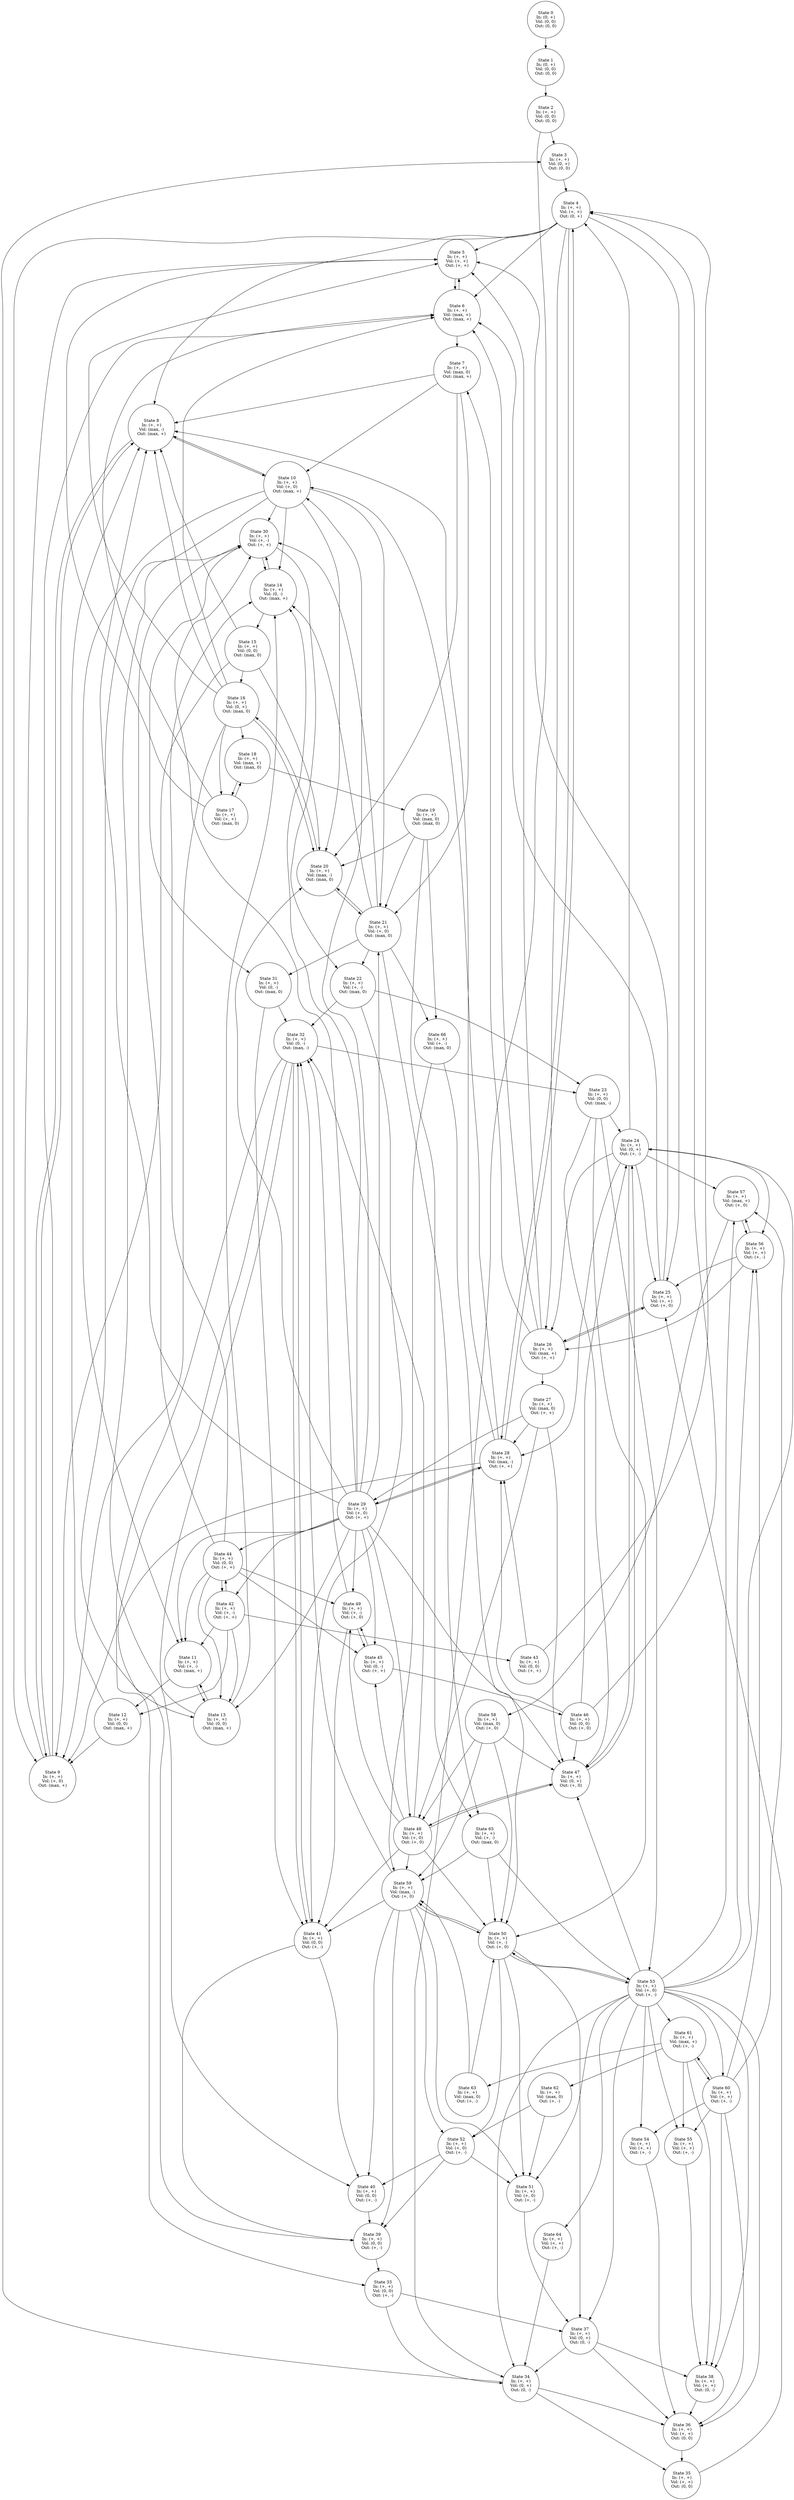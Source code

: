 strict digraph "" {
	graph [normalize=True,
		overlap=False,
		sep=1.2,
		smoothing=avg_dist,
		splines=True
	];
	node [label="\N",
		shape=circle
	];
	inflow_0_3_outflow_0_2_volume_0_2_	 [label="State 0
In: (0, +)
Vol: (0, 0)
Out: (0, 0)",
		tooltip="correspondence_valid: true
derivatives:
- In will go up from 0
- Vol will stay at 0
- Out will stay at 0
"];
	inflow_1_3_outflow_0_2_volume_0_2_	 [label="State 1
In: (0, +)
Vol: (0, 0)
Out: (0, 0)",
		tooltip="correspondence_valid: true
derivatives:
- In will go up from 0
- Vol will stay at 0
- Out will stay at 0
"];
	inflow_0_3_outflow_0_2_volume_0_2_ -> inflow_1_3_outflow_0_2_volume_0_2_	 [tooltip="continuous_valid: true
not_equal_valid: false
point_range_valid: true
"];
	inflow_1_3_outflow_0_2_volume_0_3_	 [label="State 2
In: (+, +)
Vol: (0, 0)
Out: (0, 0)",
		tooltip="correspondence_valid: true
derivatives:
- In may go up from +
- Vol will stay at 0
- Out will stay at 0
"];
	inflow_1_3_outflow_0_2_volume_0_2_ -> inflow_1_3_outflow_0_2_volume_0_3_	 [tooltip="continuous_valid: true
not_equal_valid: true
point_range_valid: true
"];
	inflow_1_3_outflow_0_3_volume_1_3_	 [label="State 3
In: (+, +)
Vol: (0, +)
Out: (0, 0)",
		tooltip="correspondence_valid: true
derivatives:
- In may go up from +
- Vol will go up from 0
- Out will stay at 0
"];
	inflow_1_3_outflow_0_2_volume_0_3_ -> inflow_1_3_outflow_0_3_volume_1_3_	 [tooltip="continuous_valid: true
not_equal_valid: true
point_range_valid: true
"];
	inflow_1_3_outflow_0_2_volume_1_3_	 [label="State 34
In: (+, +)
Vol: (0, +)
Out: (0, -)",
		tooltip="correspondence_valid: true
derivatives:
- In may go up from +
- Vol will go up from 0
- Out will go down from 0
"];
	inflow_1_3_outflow_0_2_volume_0_3_ -> inflow_1_3_outflow_0_2_volume_1_3_	 [tooltip="continuous_valid: true
not_equal_valid: true
point_range_valid: true
"];
	inflow_1_3_outflow_1_3_volume_1_3_	 [label="State 4
In: (+, +)
Vol: (+, +)
Out: (0, +)",
		tooltip="correspondence_valid: false
derivatives:
- In may go up from +
- Vol may go up from +
- Out will go up from 0
"];
	inflow_1_3_outflow_0_3_volume_1_3_ -> inflow_1_3_outflow_1_3_volume_1_3_	 [tooltip="continuous_valid: true
not_equal_valid: true
point_range_valid: true
"];
	inflow_1_3_outflow_2_3_volume_2_3_	 [label="State 5
In: (+, +)
Vol: (+, +)
Out: (+, +)",
		tooltip="correspondence_valid: true
derivatives:
- In may go up from +
- Vol may go up from +
- Out may go up from +
"];
	inflow_1_3_outflow_1_3_volume_1_3_ -> inflow_1_3_outflow_2_3_volume_2_3_	 [tooltip="continuous_valid: true
not_equal_valid: true
point_range_valid: true
"];
	inflow_1_3_outflow_2_3_volume_2_2_	 [label="State 6
In: (+, +)
Vol: (max, +)
Out: (max, +)",
		tooltip="correspondence_valid: true
derivatives:
- In may go up from +
- Vol will go up from max
- Out will go up from max
"];
	inflow_1_3_outflow_1_3_volume_1_3_ -> inflow_1_3_outflow_2_3_volume_2_2_	 [tooltip="continuous_valid: false
not_equal_valid: true
point_range_valid: false
"];
	inflow_1_3_outflow_2_3_volume_1_2_	 [label="State 8
In: (+, +)
Vol: (max, -)
Out: (max, +)",
		tooltip="correspondence_valid: true
derivatives:
- In may go up from +
- Vol will go down from max
- Out will go up from max
"];
	inflow_1_3_outflow_1_3_volume_1_3_ -> inflow_1_3_outflow_2_3_volume_1_2_	 [tooltip="continuous_valid: false
not_equal_valid: true
point_range_valid: false
"];
	inflow_1_3_outflow_2_3_volume_1_3_	 [label="State 9
In: (+, +)
Vol: (+, 0)
Out: (max, +)",
		tooltip="correspondence_valid: false
derivatives:
- In may go up from +
- Vol will stay at +
- Out will go up from max
"];
	inflow_1_3_outflow_1_3_volume_1_3_ -> inflow_1_3_outflow_2_3_volume_1_3_	 [tooltip="continuous_valid: false
not_equal_valid: true
point_range_valid: true
"];
	inflow_1_3_outflow_1_3_volume_2_3_	 [label="State 25
In: (+, +)
Vol: (+, +)
Out: (+, 0)",
		tooltip="correspondence_valid: true
derivatives:
- In may go up from +
- Vol may go up from +
- Out will stay at +
"];
	inflow_1_3_outflow_1_3_volume_1_3_ -> inflow_1_3_outflow_1_3_volume_2_3_	 [tooltip="continuous_valid: true
not_equal_valid: true
point_range_valid: true
"];
	inflow_1_3_outflow_1_3_volume_2_2_	 [label="State 26
In: (+, +)
Vol: (max, +)
Out: (+, +)",
		tooltip="correspondence_valid: false
derivatives:
- In may go up from +
- Vol will go up from max
- Out may go up from +
"];
	inflow_1_3_outflow_1_3_volume_1_3_ -> inflow_1_3_outflow_1_3_volume_2_2_	 [tooltip="continuous_valid: true
not_equal_valid: true
point_range_valid: false
"];
	inflow_1_3_outflow_1_3_volume_1_2_	 [label="State 28
In: (+, +)
Vol: (max, -)
Out: (+, +)",
		tooltip="correspondence_valid: false
derivatives:
- In may go up from +
- Vol will go down from max
- Out may go up from +
"];
	inflow_1_3_outflow_1_3_volume_1_3_ -> inflow_1_3_outflow_1_3_volume_1_2_	 [tooltip="continuous_valid: false
not_equal_valid: true
point_range_valid: false
"];
	inflow_1_3_outflow_2_3_volume_2_3_ -> inflow_1_3_outflow_2_3_volume_2_2_	 [tooltip="continuous_valid: true
not_equal_valid: true
point_range_valid: true
"];
	inflow_1_3_outflow_2_3_volume_2_2_ -> inflow_1_3_outflow_2_3_volume_2_3_	 [tooltip="continuous_valid: true
not_equal_valid: true
point_range_valid: true
"];
	inflow_1_3_outflow_2_3_volume_2_1_	 [label="State 7
In: (+, +)
Vol: (max, 0)
Out: (max, +)",
		tooltip="correspondence_valid: true
derivatives:
- In may go up from +
- Vol will stay at max
- Out will go up from max
"];
	inflow_1_3_outflow_2_3_volume_2_2_ -> inflow_1_3_outflow_2_3_volume_2_1_	 [tooltip="continuous_valid: true
not_equal_valid: true
point_range_valid: true
"];
	inflow_1_3_outflow_2_3_volume_2_1_ -> inflow_1_3_outflow_2_3_volume_1_2_	 [tooltip="continuous_valid: true
not_equal_valid: true
point_range_valid: true
"];
	inflow_1_3_outflow_2_3_volume_1_1_	 [label="State 10
In: (+, +)
Vol: (+, 0)
Out: (max, +)",
		tooltip="correspondence_valid: false
derivatives:
- In may go up from +
- Vol will stay at +
- Out will go up from max
"];
	inflow_1_3_outflow_2_3_volume_2_1_ -> inflow_1_3_outflow_2_3_volume_1_1_	 [tooltip="continuous_valid: true
not_equal_valid: true
point_range_valid: true
"];
	inflow_1_3_outflow_2_2_volume_1_2_	 [label="State 20
In: (+, +)
Vol: (max, -)
Out: (max, 0)",
		tooltip="correspondence_valid: true
derivatives:
- In may go up from +
- Vol will go down from max
- Out will stay at max
"];
	inflow_1_3_outflow_2_3_volume_2_1_ -> inflow_1_3_outflow_2_2_volume_1_2_	 [tooltip="continuous_valid: true
not_equal_valid: true
point_range_valid: true
"];
	inflow_1_3_outflow_2_2_volume_1_1_	 [label="State 21
In: (+, +)
Vol: (+, 0)
Out: (max, 0)",
		tooltip="correspondence_valid: false
derivatives:
- In may go up from +
- Vol will stay at +
- Out will stay at max
"];
	inflow_1_3_outflow_2_3_volume_2_1_ -> inflow_1_3_outflow_2_2_volume_1_1_	 [tooltip="continuous_valid: true
not_equal_valid: true
point_range_valid: true
"];
	inflow_1_3_outflow_2_3_volume_1_2_ -> inflow_1_3_outflow_2_3_volume_1_3_	 [tooltip="continuous_valid: true
not_equal_valid: true
point_range_valid: true
"];
	inflow_1_3_outflow_2_3_volume_1_2_ -> inflow_1_3_outflow_2_3_volume_1_1_	 [tooltip="continuous_valid: true
not_equal_valid: true
point_range_valid: true
"];
	inflow_1_3_outflow_2_3_volume_1_3_ -> inflow_1_3_outflow_2_3_volume_2_3_	 [tooltip="continuous_valid: true
not_equal_valid: true
point_range_valid: true
"];
	inflow_1_3_outflow_2_3_volume_1_3_ -> inflow_1_3_outflow_2_3_volume_2_2_	 [tooltip="continuous_valid: true
not_equal_valid: true
point_range_valid: true
"];
	inflow_1_3_outflow_2_3_volume_1_3_ -> inflow_1_3_outflow_2_3_volume_1_2_	 [tooltip="continuous_valid: true
not_equal_valid: true
point_range_valid: true
"];
	inflow_1_3_outflow_2_3_volume_1_1_ -> inflow_1_3_outflow_2_3_volume_1_2_	 [tooltip="continuous_valid: true
not_equal_valid: true
point_range_valid: true
"];
	inflow_1_3_outflow_2_3_volume_0_2_	 [label="State 11
In: (+, +)
Vol: (+, -)
Out: (max, +)",
		tooltip="correspondence_valid: false
derivatives:
- In may go up from +
- Vol may go down from +
- Out will go up from max
"];
	inflow_1_3_outflow_2_3_volume_1_1_ -> inflow_1_3_outflow_2_3_volume_0_2_	 [tooltip="continuous_valid: true
not_equal_valid: true
point_range_valid: true
"];
	inflow_1_3_outflow_2_3_volume_0_1_	 [label="State 13
In: (+, +)
Vol: (0, 0)
Out: (max, +)",
		tooltip="correspondence_valid: false
derivatives:
- In may go up from +
- Vol will stay at 0
- Out will go up from max
"];
	inflow_1_3_outflow_2_3_volume_1_1_ -> inflow_1_3_outflow_2_3_volume_0_1_	 [tooltip="continuous_valid: true
not_equal_valid: true
point_range_valid: true
"];
	inflow_1_3_outflow_2_2_volume_0_2_	 [label="State 14
In: (+, +)
Vol: (0, -)
Out: (max, +)",
		tooltip="correspondence_valid: false
derivatives:
- In may go up from +
- Vol will go down from 0
- Out will go up from max
"];
	inflow_1_3_outflow_2_3_volume_1_1_ -> inflow_1_3_outflow_2_2_volume_0_2_	 [tooltip="continuous_valid: true
not_equal_valid: true
point_range_valid: true
"];
	inflow_1_3_outflow_2_3_volume_1_1_ -> inflow_1_3_outflow_2_2_volume_1_2_	 [tooltip="continuous_valid: true
not_equal_valid: true
point_range_valid: true
"];
	inflow_1_3_outflow_2_3_volume_1_1_ -> inflow_1_3_outflow_2_2_volume_1_1_	 [tooltip="continuous_valid: true
not_equal_valid: true
point_range_valid: true
"];
	inflow_1_3_outflow_2_2_volume_0_1_	 [label="State 30
In: (+, +)
Vol: (+, -)
Out: (+, +)",
		tooltip="correspondence_valid: true
derivatives:
- In may go up from +
- Vol may go down from +
- Out may go up from +
"];
	inflow_1_3_outflow_2_3_volume_1_1_ -> inflow_1_3_outflow_2_2_volume_0_1_	 [tooltip="continuous_valid: true
not_equal_valid: true
point_range_valid: true
"];
	inflow_1_3_outflow_2_3_volume_0_3_	 [label="State 12
In: (+, +)
Vol: (0, 0)
Out: (max, +)",
		tooltip="correspondence_valid: false
derivatives:
- In may go up from +
- Vol will stay at 0
- Out will go up from max
"];
	inflow_1_3_outflow_2_3_volume_0_2_ -> inflow_1_3_outflow_2_3_volume_0_3_	 [tooltip="continuous_valid: true
not_equal_valid: true
point_range_valid: true
"];
	inflow_1_3_outflow_2_3_volume_0_2_ -> inflow_1_3_outflow_2_3_volume_0_1_	 [tooltip="continuous_valid: true
not_equal_valid: true
point_range_valid: true
"];
	inflow_1_3_outflow_2_3_volume_0_3_ -> inflow_1_3_outflow_2_3_volume_1_2_	 [tooltip="continuous_valid: false
not_equal_valid: true
point_range_valid: true
"];
	inflow_1_3_outflow_2_3_volume_0_3_ -> inflow_1_3_outflow_2_3_volume_1_3_	 [tooltip="continuous_valid: true
not_equal_valid: true
point_range_valid: true
"];
	inflow_1_3_outflow_2_3_volume_0_1_ -> inflow_1_3_outflow_2_3_volume_0_2_	 [tooltip="continuous_valid: true
not_equal_valid: true
point_range_valid: true
"];
	inflow_1_3_outflow_2_3_volume_0_1_ -> inflow_1_3_outflow_2_2_volume_0_2_	 [tooltip="continuous_valid: true
not_equal_valid: true
point_range_valid: true
"];
	inflow_1_3_outflow_2_3_volume_0_1_ -> inflow_1_3_outflow_2_2_volume_0_1_	 [tooltip="continuous_valid: true
not_equal_valid: true
point_range_valid: true
"];
	inflow_1_3_outflow_2_2_volume_0_3_	 [label="State 15
In: (+, +)
Vol: (0, 0)
Out: (max, 0)",
		tooltip="correspondence_valid: false
derivatives:
- In may go up from +
- Vol will stay at 0
- Out will stay at max
"];
	inflow_1_3_outflow_2_2_volume_0_2_ -> inflow_1_3_outflow_2_2_volume_0_3_	 [tooltip="continuous_valid: true
not_equal_valid: true
point_range_valid: true
"];
	inflow_1_3_outflow_2_2_volume_0_2_ -> inflow_1_3_outflow_2_2_volume_0_1_	 [tooltip="continuous_valid: true
not_equal_valid: true
point_range_valid: true
"];
	inflow_1_3_outflow_2_2_volume_0_3_ -> inflow_1_3_outflow_2_3_volume_1_2_	 [tooltip="continuous_valid: false
not_equal_valid: true
point_range_valid: true
"];
	inflow_1_3_outflow_2_2_volume_0_3_ -> inflow_1_3_outflow_2_3_volume_1_3_	 [tooltip="continuous_valid: true
not_equal_valid: true
point_range_valid: true
"];
	inflow_1_3_outflow_2_2_volume_1_3_	 [label="State 16
In: (+, +)
Vol: (0, +)
Out: (max, 0)",
		tooltip="correspondence_valid: false
derivatives:
- In may go up from +
- Vol will go up from 0
- Out will stay at max
"];
	inflow_1_3_outflow_2_2_volume_0_3_ -> inflow_1_3_outflow_2_2_volume_1_3_	 [tooltip="continuous_valid: true
not_equal_valid: true
point_range_valid: true
"];
	inflow_1_3_outflow_2_2_volume_0_3_ -> inflow_1_3_outflow_2_2_volume_1_2_	 [tooltip="continuous_valid: false
not_equal_valid: true
point_range_valid: true
"];
	inflow_1_3_outflow_2_2_volume_1_3_ -> inflow_1_3_outflow_2_3_volume_2_3_	 [tooltip="continuous_valid: true
not_equal_valid: true
point_range_valid: true
"];
	inflow_1_3_outflow_2_2_volume_1_3_ -> inflow_1_3_outflow_2_3_volume_2_2_	 [tooltip="continuous_valid: false
not_equal_valid: true
point_range_valid: true
"];
	inflow_1_3_outflow_2_2_volume_1_3_ -> inflow_1_3_outflow_2_3_volume_1_2_	 [tooltip="continuous_valid: false
not_equal_valid: true
point_range_valid: true
"];
	inflow_1_3_outflow_2_2_volume_1_3_ -> inflow_1_3_outflow_2_3_volume_1_3_	 [tooltip="continuous_valid: true
not_equal_valid: true
point_range_valid: true
"];
	inflow_1_3_outflow_2_2_volume_2_3_	 [label="State 17
In: (+, +)
Vol: (+, +)
Out: (max, 0)",
		tooltip="correspondence_valid: false
derivatives:
- In may go up from +
- Vol may go up from +
- Out will stay at max
"];
	inflow_1_3_outflow_2_2_volume_1_3_ -> inflow_1_3_outflow_2_2_volume_2_3_	 [tooltip="continuous_valid: true
not_equal_valid: true
point_range_valid: true
"];
	inflow_1_3_outflow_2_2_volume_2_2_	 [label="State 18
In: (+, +)
Vol: (max, +)
Out: (max, 0)",
		tooltip="correspondence_valid: true
derivatives:
- In may go up from +
- Vol will go up from max
- Out will stay at max
"];
	inflow_1_3_outflow_2_2_volume_1_3_ -> inflow_1_3_outflow_2_2_volume_2_2_	 [tooltip="continuous_valid: false
not_equal_valid: true
point_range_valid: true
"];
	inflow_1_3_outflow_2_2_volume_1_3_ -> inflow_1_3_outflow_2_2_volume_1_2_	 [tooltip="continuous_valid: false
not_equal_valid: true
point_range_valid: true
"];
	inflow_1_3_outflow_2_2_volume_2_3_ -> inflow_1_3_outflow_2_3_volume_2_3_	 [tooltip="continuous_valid: true
not_equal_valid: true
point_range_valid: true
"];
	inflow_1_3_outflow_2_2_volume_2_3_ -> inflow_1_3_outflow_2_3_volume_2_2_	 [tooltip="continuous_valid: true
not_equal_valid: true
point_range_valid: true
"];
	inflow_1_3_outflow_2_2_volume_2_3_ -> inflow_1_3_outflow_2_2_volume_2_2_	 [tooltip="continuous_valid: true
not_equal_valid: true
point_range_valid: true
"];
	inflow_1_3_outflow_2_2_volume_2_2_ -> inflow_1_3_outflow_2_2_volume_2_3_	 [tooltip="continuous_valid: true
not_equal_valid: true
point_range_valid: true
"];
	inflow_1_3_outflow_2_2_volume_2_1_	 [label="State 19
In: (+, +)
Vol: (max, 0)
Out: (max, 0)",
		tooltip="correspondence_valid: true
derivatives:
- In may go up from +
- Vol will stay at max
- Out will stay at max
"];
	inflow_1_3_outflow_2_2_volume_2_2_ -> inflow_1_3_outflow_2_2_volume_2_1_	 [tooltip="continuous_valid: true
not_equal_valid: true
point_range_valid: true
"];
	inflow_1_3_outflow_2_2_volume_2_1_ -> inflow_1_3_outflow_2_2_volume_1_2_	 [tooltip="continuous_valid: true
not_equal_valid: true
point_range_valid: true
"];
	inflow_1_3_outflow_2_2_volume_2_1_ -> inflow_1_3_outflow_2_2_volume_1_1_	 [tooltip="continuous_valid: true
not_equal_valid: true
point_range_valid: true
"];
	inflow_1_3_outflow_2_1_volume_1_2_	 [label="State 65
In: (+, +)
Vol: (+, -)
Out: (max, 0)",
		tooltip="correspondence_valid: false
derivatives:
- In may go up from +
- Vol may go down from +
- Out will stay at max
"];
	inflow_1_3_outflow_2_2_volume_2_1_ -> inflow_1_3_outflow_2_1_volume_1_2_	 [tooltip="continuous_valid: true
not_equal_valid: true
point_range_valid: true
"];
	inflow_1_3_outflow_2_1_volume_1_1_	 [label="State 66
In: (+, +)
Vol: (+, -)
Out: (max, 0)",
		tooltip="correspondence_valid: false
derivatives:
- In may go up from +
- Vol may go down from +
- Out will stay at max
"];
	inflow_1_3_outflow_2_2_volume_2_1_ -> inflow_1_3_outflow_2_1_volume_1_1_	 [tooltip="continuous_valid: true
not_equal_valid: true
point_range_valid: true
"];
	inflow_1_3_outflow_2_2_volume_1_2_ -> inflow_1_3_outflow_2_2_volume_1_3_	 [tooltip="continuous_valid: false
not_equal_valid: true
point_range_valid: true
"];
	inflow_1_3_outflow_2_2_volume_1_2_ -> inflow_1_3_outflow_2_2_volume_1_1_	 [tooltip="continuous_valid: true
not_equal_valid: true
point_range_valid: true
"];
	inflow_1_3_outflow_2_2_volume_1_1_ -> inflow_1_3_outflow_2_2_volume_0_2_	 [tooltip="continuous_valid: true
not_equal_valid: true
point_range_valid: true
"];
	inflow_1_3_outflow_2_2_volume_1_1_ -> inflow_1_3_outflow_2_2_volume_1_2_	 [tooltip="continuous_valid: true
not_equal_valid: true
point_range_valid: true
"];
	inflow_1_3_outflow_2_1_volume_0_2_	 [label="State 22
In: (+, +)
Vol: (+, -)
Out: (max, 0)",
		tooltip="correspondence_valid: false
derivatives:
- In may go up from +
- Vol may go down from +
- Out will stay at max
"];
	inflow_1_3_outflow_2_2_volume_1_1_ -> inflow_1_3_outflow_2_1_volume_0_2_	 [tooltip="continuous_valid: true
not_equal_valid: true
point_range_valid: true
"];
	inflow_1_3_outflow_2_2_volume_1_1_ -> inflow_1_3_outflow_2_2_volume_0_1_	 [tooltip="continuous_valid: true
not_equal_valid: true
point_range_valid: true
"];
	inflow_1_3_outflow_2_1_volume_0_1_	 [label="State 31
In: (+, +)
Vol: (0, -)
Out: (max, 0)",
		tooltip="correspondence_valid: false
derivatives:
- In may go up from +
- Vol will go down from 0
- Out will stay at max
"];
	inflow_1_3_outflow_2_2_volume_1_1_ -> inflow_1_3_outflow_2_1_volume_0_1_	 [tooltip="continuous_valid: true
not_equal_valid: true
point_range_valid: true
"];
	inflow_1_3_outflow_2_2_volume_1_1_ -> inflow_1_3_outflow_2_1_volume_1_2_	 [tooltip="continuous_valid: true
not_equal_valid: true
point_range_valid: true
"];
	inflow_1_3_outflow_2_2_volume_1_1_ -> inflow_1_3_outflow_2_1_volume_1_1_	 [tooltip="continuous_valid: true
not_equal_valid: true
point_range_valid: true
"];
	inflow_1_3_outflow_1_1_volume_0_3_	 [label="State 23
In: (+, +)
Vol: (0, 0)
Out: (max, -)",
		tooltip="correspondence_valid: false
derivatives:
- In may go up from +
- Vol will stay at 0
- Out will go down from max
"];
	inflow_1_3_outflow_2_1_volume_0_2_ -> inflow_1_3_outflow_1_1_volume_0_3_	 [tooltip="continuous_valid: true
not_equal_valid: true
point_range_valid: true
"];
	inflow_1_3_outflow_1_1_volume_0_2_	 [label="State 32
In: (+, +)
Vol: (0, -)
Out: (max, -)",
		tooltip="correspondence_valid: false
derivatives:
- In may go up from +
- Vol will go down from 0
- Out will go down from max
"];
	inflow_1_3_outflow_2_1_volume_0_2_ -> inflow_1_3_outflow_1_1_volume_0_2_	 [tooltip="continuous_valid: true
not_equal_valid: true
point_range_valid: true
"];
	inflow_1_3_outflow_1_1_volume_0_1_	 [label="State 41
In: (+, +)
Vol: (0, 0)
Out: (+, -)",
		tooltip="correspondence_valid: false
derivatives:
- In may go up from +
- Vol will stay at 0
- Out may go down from +
"];
	inflow_1_3_outflow_2_1_volume_0_2_ -> inflow_1_3_outflow_1_1_volume_0_1_	 [tooltip="continuous_valid: true
not_equal_valid: true
point_range_valid: false
"];
	inflow_1_3_outflow_1_2_volume_1_3_	 [label="State 24
In: (+, +)
Vol: (0, +)
Out: (+, -)",
		tooltip="correspondence_valid: false
derivatives:
- In may go up from +
- Vol will go up from 0
- Out may go down from +
"];
	inflow_1_3_outflow_1_1_volume_0_3_ -> inflow_1_3_outflow_1_2_volume_1_3_	 [tooltip="continuous_valid: true
not_equal_valid: true
point_range_valid: true
"];
	inflow_1_3_outflow_1_2_volume_1_2_	 [label="State 47
In: (+, +)
Vol: (0, +)
Out: (+, 0)",
		tooltip="correspondence_valid: false
derivatives:
- In may go up from +
- Vol will go up from 0
- Out will stay at +
"];
	inflow_1_3_outflow_1_1_volume_0_3_ -> inflow_1_3_outflow_1_2_volume_1_2_	 [tooltip="continuous_valid: true
not_equal_valid: true
point_range_valid: true
"];
	inflow_1_3_outflow_1_1_volume_1_2_	 [label="State 50
In: (+, +)
Vol: (+, -)
Out: (+, 0)",
		tooltip="correspondence_valid: true
derivatives:
- In may go up from +
- Vol may go down from +
- Out will stay at +
"];
	inflow_1_3_outflow_1_1_volume_0_3_ -> inflow_1_3_outflow_1_1_volume_1_2_	 [tooltip="continuous_valid: true
not_equal_valid: true
point_range_valid: true
"];
	inflow_1_3_outflow_1_1_volume_1_3_	 [label="State 53
In: (+, +)
Vol: (+, 0)
Out: (+, -)",
		tooltip="correspondence_valid: true
derivatives:
- In may go up from +
- Vol will stay at +
- Out may go down from +
"];
	inflow_1_3_outflow_1_1_volume_0_3_ -> inflow_1_3_outflow_1_1_volume_1_3_	 [tooltip="continuous_valid: true
not_equal_valid: true
point_range_valid: true
"];
	inflow_1_3_outflow_1_2_volume_1_3_ -> inflow_1_3_outflow_1_3_volume_1_3_	 [tooltip="continuous_valid: false
not_equal_valid: true
point_range_valid: false
"];
	inflow_1_3_outflow_1_2_volume_1_3_ -> inflow_1_3_outflow_1_3_volume_2_3_	 [tooltip="continuous_valid: true
not_equal_valid: true
point_range_valid: true
"];
	inflow_1_3_outflow_1_2_volume_1_3_ -> inflow_1_3_outflow_1_3_volume_2_2_	 [tooltip="continuous_valid: false
not_equal_valid: true
point_range_valid: true
"];
	inflow_1_3_outflow_1_2_volume_1_3_ -> inflow_1_3_outflow_1_3_volume_1_2_	 [tooltip="continuous_valid: false
not_equal_valid: true
point_range_valid: true
"];
	inflow_1_3_outflow_1_2_volume_1_3_ -> inflow_1_3_outflow_1_2_volume_1_2_	 [tooltip="continuous_valid: true
not_equal_valid: true
point_range_valid: true
"];
	inflow_1_3_outflow_1_2_volume_2_3_	 [label="State 56
In: (+, +)
Vol: (+, +)
Out: (+, -)",
		tooltip="correspondence_valid: true
derivatives:
- In may go up from +
- Vol may go up from +
- Out may go down from +
"];
	inflow_1_3_outflow_1_2_volume_1_3_ -> inflow_1_3_outflow_1_2_volume_2_3_	 [tooltip="continuous_valid: true
not_equal_valid: true
point_range_valid: true
"];
	inflow_1_3_outflow_1_2_volume_2_2_	 [label="State 57
In: (+, +)
Vol: (max, +)
Out: (+, 0)",
		tooltip="correspondence_valid: false
derivatives:
- In may go up from +
- Vol will go up from max
- Out will stay at +
"];
	inflow_1_3_outflow_1_2_volume_1_3_ -> inflow_1_3_outflow_1_2_volume_2_2_	 [tooltip="continuous_valid: false
not_equal_valid: true
point_range_valid: true
"];
	inflow_1_3_outflow_1_3_volume_2_3_ -> inflow_1_3_outflow_2_3_volume_2_3_	 [tooltip="continuous_valid: true
not_equal_valid: true
point_range_valid: true
"];
	inflow_1_3_outflow_1_3_volume_2_3_ -> inflow_1_3_outflow_2_3_volume_2_2_	 [tooltip="continuous_valid: true
not_equal_valid: true
point_range_valid: true
"];
	inflow_1_3_outflow_1_3_volume_2_3_ -> inflow_1_3_outflow_1_3_volume_2_2_	 [tooltip="continuous_valid: true
not_equal_valid: true
point_range_valid: true
"];
	inflow_1_3_outflow_1_3_volume_2_2_ -> inflow_1_3_outflow_2_3_volume_2_3_	 [tooltip="continuous_valid: true
not_equal_valid: true
point_range_valid: true
"];
	inflow_1_3_outflow_1_3_volume_2_2_ -> inflow_1_3_outflow_2_3_volume_2_2_	 [tooltip="continuous_valid: true
not_equal_valid: true
point_range_valid: true
"];
	inflow_1_3_outflow_1_3_volume_2_2_ -> inflow_1_3_outflow_2_3_volume_2_1_	 [tooltip="continuous_valid: true
not_equal_valid: true
point_range_valid: true
"];
	inflow_1_3_outflow_1_3_volume_2_2_ -> inflow_1_3_outflow_1_3_volume_2_3_	 [tooltip="continuous_valid: true
not_equal_valid: true
point_range_valid: true
"];
	inflow_1_3_outflow_1_3_volume_2_1_	 [label="State 27
In: (+, +)
Vol: (max, 0)
Out: (+, +)",
		tooltip="correspondence_valid: false
derivatives:
- In may go up from +
- Vol will stay at max
- Out may go up from +
"];
	inflow_1_3_outflow_1_3_volume_2_2_ -> inflow_1_3_outflow_1_3_volume_2_1_	 [tooltip="continuous_valid: true
not_equal_valid: true
point_range_valid: true
"];
	inflow_1_3_outflow_1_3_volume_2_1_ -> inflow_1_3_outflow_1_3_volume_1_2_	 [tooltip="continuous_valid: true
not_equal_valid: true
point_range_valid: true
"];
	inflow_1_3_outflow_1_3_volume_1_1_	 [label="State 29
In: (+, +)
Vol: (+, 0)
Out: (+, +)",
		tooltip="correspondence_valid: true
derivatives:
- In may go up from +
- Vol will stay at +
- Out may go up from +
"];
	inflow_1_3_outflow_1_3_volume_2_1_ -> inflow_1_3_outflow_1_3_volume_1_1_	 [tooltip="continuous_valid: true
not_equal_valid: true
point_range_valid: true
"];
	inflow_1_3_outflow_1_3_volume_2_1_ -> inflow_1_3_outflow_1_2_volume_1_2_	 [tooltip="continuous_valid: false
not_equal_valid: true
point_range_valid: true
"];
	inflow_1_3_outflow_1_2_volume_1_1_	 [label="State 48
In: (+, +)
Vol: (+, 0)
Out: (+, 0)",
		tooltip="correspondence_valid: true
derivatives:
- In may go up from +
- Vol will stay at +
- Out will stay at +
"];
	inflow_1_3_outflow_1_3_volume_2_1_ -> inflow_1_3_outflow_1_2_volume_1_1_	 [tooltip="continuous_valid: true
not_equal_valid: true
point_range_valid: true
"];
	inflow_1_3_outflow_1_3_volume_1_2_ -> inflow_1_3_outflow_1_3_volume_1_3_	 [tooltip="continuous_valid: false
not_equal_valid: true
point_range_valid: false
"];
	inflow_1_3_outflow_1_3_volume_1_2_ -> inflow_1_3_outflow_2_3_volume_1_2_	 [tooltip="continuous_valid: true
not_equal_valid: true
point_range_valid: true
"];
	inflow_1_3_outflow_1_3_volume_1_2_ -> inflow_1_3_outflow_2_3_volume_1_3_	 [tooltip="continuous_valid: true
not_equal_valid: true
point_range_valid: false
"];
	inflow_1_3_outflow_1_3_volume_1_2_ -> inflow_1_3_outflow_2_3_volume_1_1_	 [tooltip="continuous_valid: true
not_equal_valid: true
point_range_valid: false
"];
	inflow_1_3_outflow_1_3_volume_1_2_ -> inflow_1_3_outflow_1_3_volume_1_1_	 [tooltip="continuous_valid: true
not_equal_valid: true
point_range_valid: true
"];
	inflow_1_3_outflow_1_3_volume_1_1_ -> inflow_1_3_outflow_2_3_volume_1_2_	 [tooltip="continuous_valid: true
not_equal_valid: true
point_range_valid: true
"];
	inflow_1_3_outflow_1_3_volume_1_1_ -> inflow_1_3_outflow_2_3_volume_1_1_	 [tooltip="continuous_valid: true
not_equal_valid: true
point_range_valid: true
"];
	inflow_1_3_outflow_1_3_volume_1_1_ -> inflow_1_3_outflow_2_3_volume_0_2_	 [tooltip="continuous_valid: true
not_equal_valid: true
point_range_valid: true
"];
	inflow_1_3_outflow_1_3_volume_1_1_ -> inflow_1_3_outflow_2_3_volume_0_1_	 [tooltip="continuous_valid: true
not_equal_valid: true
point_range_valid: true
"];
	inflow_1_3_outflow_1_3_volume_1_1_ -> inflow_1_3_outflow_2_2_volume_0_2_	 [tooltip="continuous_valid: true
not_equal_valid: true
point_range_valid: true
"];
	inflow_1_3_outflow_1_3_volume_1_1_ -> inflow_1_3_outflow_2_2_volume_1_2_	 [tooltip="continuous_valid: true
not_equal_valid: true
point_range_valid: true
"];
	inflow_1_3_outflow_1_3_volume_1_1_ -> inflow_1_3_outflow_2_2_volume_1_1_	 [tooltip="continuous_valid: true
not_equal_valid: true
point_range_valid: true
"];
	inflow_1_3_outflow_1_3_volume_1_1_ -> inflow_1_3_outflow_1_3_volume_1_2_	 [tooltip="continuous_valid: true
not_equal_valid: true
point_range_valid: true
"];
	inflow_1_3_outflow_1_3_volume_1_1_ -> inflow_1_3_outflow_2_2_volume_0_1_	 [tooltip="continuous_valid: true
not_equal_valid: true
point_range_valid: true
"];
	inflow_1_3_outflow_1_3_volume_0_2_	 [label="State 42
In: (+, +)
Vol: (+, -)
Out: (+, +)",
		tooltip="correspondence_valid: true
derivatives:
- In may go up from +
- Vol may go down from +
- Out may go up from +
"];
	inflow_1_3_outflow_1_3_volume_1_1_ -> inflow_1_3_outflow_1_3_volume_0_2_	 [tooltip="continuous_valid: true
not_equal_valid: true
point_range_valid: true
"];
	inflow_1_3_outflow_1_3_volume_0_1_	 [label="State 44
In: (+, +)
Vol: (0, 0)
Out: (+, +)",
		tooltip="correspondence_valid: false
derivatives:
- In may go up from +
- Vol will stay at 0
- Out may go up from +
"];
	inflow_1_3_outflow_1_3_volume_1_1_ -> inflow_1_3_outflow_1_3_volume_0_1_	 [tooltip="continuous_valid: true
not_equal_valid: true
point_range_valid: true
"];
	inflow_1_3_outflow_1_2_volume_0_2_	 [label="State 45
In: (+, +)
Vol: (0, -)
Out: (+, +)",
		tooltip="correspondence_valid: false
derivatives:
- In may go up from +
- Vol will go down from 0
- Out may go up from +
"];
	inflow_1_3_outflow_1_3_volume_1_1_ -> inflow_1_3_outflow_1_2_volume_0_2_	 [tooltip="continuous_valid: true
not_equal_valid: true
point_range_valid: true
"];
	inflow_1_3_outflow_1_3_volume_1_1_ -> inflow_1_3_outflow_1_2_volume_1_2_	 [tooltip="continuous_valid: true
not_equal_valid: true
point_range_valid: true
"];
	inflow_1_3_outflow_1_3_volume_1_1_ -> inflow_1_3_outflow_1_2_volume_1_1_	 [tooltip="continuous_valid: true
not_equal_valid: true
point_range_valid: true
"];
	inflow_1_3_outflow_1_2_volume_0_1_	 [label="State 49
In: (+, +)
Vol: (+, -)
Out: (+, 0)",
		tooltip="correspondence_valid: true
derivatives:
- In may go up from +
- Vol may go down from +
- Out will stay at +
"];
	inflow_1_3_outflow_1_3_volume_1_1_ -> inflow_1_3_outflow_1_2_volume_0_1_	 [tooltip="continuous_valid: true
not_equal_valid: true
point_range_valid: true
"];
	inflow_1_3_outflow_2_2_volume_0_1_ -> inflow_1_3_outflow_2_2_volume_0_2_	 [tooltip="continuous_valid: true
not_equal_valid: true
point_range_valid: true
"];
	inflow_1_3_outflow_2_2_volume_0_1_ -> inflow_1_3_outflow_2_1_volume_0_2_	 [tooltip="continuous_valid: true
not_equal_valid: true
point_range_valid: true
"];
	inflow_1_3_outflow_2_2_volume_0_1_ -> inflow_1_3_outflow_2_1_volume_0_1_	 [tooltip="continuous_valid: true
not_equal_valid: true
point_range_valid: true
"];
	inflow_1_3_outflow_2_1_volume_0_1_ -> inflow_1_3_outflow_1_1_volume_0_2_	 [tooltip="continuous_valid: true
not_equal_valid: true
point_range_valid: true
"];
	inflow_1_3_outflow_2_1_volume_0_1_ -> inflow_1_3_outflow_1_1_volume_0_1_	 [tooltip="continuous_valid: true
not_equal_valid: true
point_range_valid: true
"];
	inflow_1_3_outflow_1_1_volume_0_2_ -> inflow_1_3_outflow_1_1_volume_0_3_	 [tooltip="continuous_valid: true
not_equal_valid: true
point_range_valid: true
"];
	inflow_1_3_outflow_0_1_volume_0_3_	 [label="State 33
In: (+, +)
Vol: (0, 0)
Out: (+, -)",
		tooltip="correspondence_valid: false
derivatives:
- In may go up from +
- Vol will stay at 0
- Out may go down from +
"];
	inflow_1_3_outflow_1_1_volume_0_2_ -> inflow_1_3_outflow_0_1_volume_0_3_	 [tooltip="continuous_valid: true
not_equal_valid: true
point_range_valid: true
"];
	inflow_1_3_outflow_0_1_volume_0_2_	 [label="State 39
In: (+, +)
Vol: (0, 0)
Out: (+, -)",
		tooltip="correspondence_valid: false
derivatives:
- In may go up from +
- Vol will stay at 0
- Out may go down from +
"];
	inflow_1_3_outflow_1_1_volume_0_2_ -> inflow_1_3_outflow_0_1_volume_0_2_	 [tooltip="continuous_valid: true
not_equal_valid: true
point_range_valid: true
"];
	inflow_1_3_outflow_0_1_volume_0_1_	 [label="State 40
In: (+, +)
Vol: (0, 0)
Out: (+, -)",
		tooltip="correspondence_valid: false
derivatives:
- In may go up from +
- Vol will stay at 0
- Out may go down from +
"];
	inflow_1_3_outflow_1_1_volume_0_2_ -> inflow_1_3_outflow_0_1_volume_0_1_	 [tooltip="continuous_valid: true
not_equal_valid: true
point_range_valid: true
"];
	inflow_1_3_outflow_1_1_volume_0_2_ -> inflow_1_3_outflow_1_1_volume_0_1_	 [tooltip="continuous_valid: true
not_equal_valid: true
point_range_valid: true
"];
	inflow_1_3_outflow_0_1_volume_0_3_ -> inflow_1_3_outflow_0_2_volume_1_3_	 [tooltip="continuous_valid: true
not_equal_valid: true
point_range_valid: true
"];
	inflow_1_3_outflow_0_1_volume_1_3_	 [label="State 37
In: (+, +)
Vol: (0, +)
Out: (0, -)",
		tooltip="correspondence_valid: true
derivatives:
- In may go up from +
- Vol will go up from 0
- Out will go down from 0
"];
	inflow_1_3_outflow_0_1_volume_0_3_ -> inflow_1_3_outflow_0_1_volume_1_3_	 [tooltip="continuous_valid: true
not_equal_valid: true
point_range_valid: true
"];
	inflow_1_3_outflow_0_2_volume_1_3_ -> inflow_1_3_outflow_0_3_volume_1_3_	 [tooltip="continuous_valid: true
not_equal_valid: true
point_range_valid: true
"];
	inflow_1_3_outflow_0_3_volume_2_3_	 [label="State 35
In: (+, +)
Vol: (+, +)
Out: (0, 0)",
		tooltip="correspondence_valid: false
derivatives:
- In may go up from +
- Vol may go up from +
- Out will stay at 0
"];
	inflow_1_3_outflow_0_2_volume_1_3_ -> inflow_1_3_outflow_0_3_volume_2_3_	 [tooltip="continuous_valid: true
not_equal_valid: true
point_range_valid: true
"];
	inflow_1_3_outflow_0_2_volume_2_3_	 [label="State 36
In: (+, +)
Vol: (+, +)
Out: (0, 0)",
		tooltip="correspondence_valid: false
derivatives:
- In may go up from +
- Vol may go up from +
- Out will stay at 0
"];
	inflow_1_3_outflow_0_2_volume_1_3_ -> inflow_1_3_outflow_0_2_volume_2_3_	 [tooltip="continuous_valid: true
not_equal_valid: true
point_range_valid: true
"];
	inflow_1_3_outflow_0_3_volume_2_3_ -> inflow_1_3_outflow_1_3_volume_2_3_	 [tooltip="continuous_valid: true
not_equal_valid: true
point_range_valid: true
"];
	inflow_1_3_outflow_0_2_volume_2_3_ -> inflow_1_3_outflow_0_3_volume_2_3_	 [tooltip="continuous_valid: true
not_equal_valid: false
point_range_valid: true
"];
	inflow_1_3_outflow_0_1_volume_1_3_ -> inflow_1_3_outflow_0_2_volume_1_3_	 [tooltip="continuous_valid: true
not_equal_valid: false
point_range_valid: true
"];
	inflow_1_3_outflow_0_1_volume_1_3_ -> inflow_1_3_outflow_0_2_volume_2_3_	 [tooltip="continuous_valid: true
not_equal_valid: true
point_range_valid: true
"];
	inflow_1_3_outflow_0_1_volume_2_3_	 [label="State 38
In: (+, +)
Vol: (+, +)
Out: (0, -)",
		tooltip="correspondence_valid: false
derivatives:
- In may go up from +
- Vol may go up from +
- Out will go down from 0
"];
	inflow_1_3_outflow_0_1_volume_1_3_ -> inflow_1_3_outflow_0_1_volume_2_3_	 [tooltip="continuous_valid: true
not_equal_valid: true
point_range_valid: true
"];
	inflow_1_3_outflow_0_1_volume_2_3_ -> inflow_1_3_outflow_0_2_volume_2_3_	 [tooltip="continuous_valid: true
not_equal_valid: true
point_range_valid: true
"];
	inflow_1_3_outflow_0_1_volume_0_2_ -> inflow_1_3_outflow_0_1_volume_0_3_	 [tooltip="continuous_valid: true
not_equal_valid: false
point_range_valid: true
"];
	inflow_1_3_outflow_0_1_volume_0_1_ -> inflow_1_3_outflow_0_1_volume_0_2_	 [tooltip="continuous_valid: true
not_equal_valid: false
point_range_valid: true
"];
	inflow_1_3_outflow_1_1_volume_0_1_ -> inflow_1_3_outflow_1_1_volume_0_2_	 [tooltip="continuous_valid: true
not_equal_valid: true
point_range_valid: true
"];
	inflow_1_3_outflow_1_1_volume_0_1_ -> inflow_1_3_outflow_0_1_volume_0_2_	 [tooltip="continuous_valid: true
not_equal_valid: false
point_range_valid: true
"];
	inflow_1_3_outflow_1_1_volume_0_1_ -> inflow_1_3_outflow_0_1_volume_0_1_	 [tooltip="continuous_valid: true
not_equal_valid: false
point_range_valid: true
"];
	inflow_1_3_outflow_1_3_volume_0_2_ -> inflow_1_3_outflow_2_3_volume_0_2_	 [tooltip="continuous_valid: true
not_equal_valid: true
point_range_valid: true
"];
	inflow_1_3_outflow_1_3_volume_0_2_ -> inflow_1_3_outflow_2_3_volume_0_3_	 [tooltip="continuous_valid: true
not_equal_valid: true
point_range_valid: true
"];
	inflow_1_3_outflow_1_3_volume_0_2_ -> inflow_1_3_outflow_2_3_volume_0_1_	 [tooltip="continuous_valid: true
not_equal_valid: true
point_range_valid: true
"];
	inflow_1_3_outflow_1_3_volume_0_3_	 [label="State 43
In: (+, +)
Vol: (0, 0)
Out: (+, +)",
		tooltip="correspondence_valid: false
derivatives:
- In may go up from +
- Vol will stay at 0
- Out may go up from +
"];
	inflow_1_3_outflow_1_3_volume_0_2_ -> inflow_1_3_outflow_1_3_volume_0_3_	 [tooltip="continuous_valid: true
not_equal_valid: true
point_range_valid: true
"];
	inflow_1_3_outflow_1_3_volume_0_2_ -> inflow_1_3_outflow_1_3_volume_0_1_	 [tooltip="continuous_valid: true
not_equal_valid: true
point_range_valid: true
"];
	inflow_1_3_outflow_1_3_volume_0_3_ -> inflow_1_3_outflow_1_3_volume_1_3_	 [tooltip="continuous_valid: true
not_equal_valid: true
point_range_valid: false
"];
	inflow_1_3_outflow_1_3_volume_0_3_ -> inflow_1_3_outflow_1_3_volume_1_2_	 [tooltip="continuous_valid: false
not_equal_valid: true
point_range_valid: true
"];
	inflow_1_3_outflow_1_3_volume_0_1_ -> inflow_1_3_outflow_2_3_volume_0_2_	 [tooltip="continuous_valid: true
not_equal_valid: true
point_range_valid: false
"];
	inflow_1_3_outflow_1_3_volume_0_1_ -> inflow_1_3_outflow_2_3_volume_0_1_	 [tooltip="continuous_valid: true
not_equal_valid: true
point_range_valid: true
"];
	inflow_1_3_outflow_1_3_volume_0_1_ -> inflow_1_3_outflow_2_2_volume_0_2_	 [tooltip="continuous_valid: true
not_equal_valid: true
point_range_valid: true
"];
	inflow_1_3_outflow_1_3_volume_0_1_ -> inflow_1_3_outflow_2_2_volume_0_1_	 [tooltip="continuous_valid: true
not_equal_valid: true
point_range_valid: true
"];
	inflow_1_3_outflow_1_3_volume_0_1_ -> inflow_1_3_outflow_1_3_volume_0_2_	 [tooltip="continuous_valid: true
not_equal_valid: true
point_range_valid: true
"];
	inflow_1_3_outflow_1_3_volume_0_1_ -> inflow_1_3_outflow_1_2_volume_0_2_	 [tooltip="continuous_valid: true
not_equal_valid: true
point_range_valid: true
"];
	inflow_1_3_outflow_1_3_volume_0_1_ -> inflow_1_3_outflow_1_2_volume_0_1_	 [tooltip="continuous_valid: true
not_equal_valid: true
point_range_valid: true
"];
	inflow_1_3_outflow_1_2_volume_0_3_	 [label="State 46
In: (+, +)
Vol: (0, 0)
Out: (+, 0)",
		tooltip="correspondence_valid: false
derivatives:
- In may go up from +
- Vol will stay at 0
- Out will stay at +
"];
	inflow_1_3_outflow_1_2_volume_0_2_ -> inflow_1_3_outflow_1_2_volume_0_3_	 [tooltip="continuous_valid: true
not_equal_valid: true
point_range_valid: true
"];
	inflow_1_3_outflow_1_2_volume_0_2_ -> inflow_1_3_outflow_1_2_volume_0_1_	 [tooltip="continuous_valid: true
not_equal_valid: true
point_range_valid: true
"];
	inflow_1_3_outflow_1_2_volume_0_3_ -> inflow_1_3_outflow_1_3_volume_1_3_	 [tooltip="continuous_valid: true
not_equal_valid: true
point_range_valid: false
"];
	inflow_1_3_outflow_1_2_volume_0_3_ -> inflow_1_3_outflow_1_2_volume_1_3_	 [tooltip="continuous_valid: true
not_equal_valid: true
point_range_valid: true
"];
	inflow_1_3_outflow_1_2_volume_0_3_ -> inflow_1_3_outflow_1_3_volume_1_2_	 [tooltip="continuous_valid: false
not_equal_valid: true
point_range_valid: true
"];
	inflow_1_3_outflow_1_2_volume_0_3_ -> inflow_1_3_outflow_1_2_volume_1_2_	 [tooltip="continuous_valid: true
not_equal_valid: true
point_range_valid: true
"];
	inflow_1_3_outflow_1_2_volume_1_2_ -> inflow_1_3_outflow_1_2_volume_1_3_	 [tooltip="continuous_valid: true
not_equal_valid: true
point_range_valid: true
"];
	inflow_1_3_outflow_1_2_volume_1_2_ -> inflow_1_3_outflow_1_2_volume_1_1_	 [tooltip="continuous_valid: true
not_equal_valid: true
point_range_valid: true
"];
	inflow_1_3_outflow_1_2_volume_1_1_ -> inflow_1_3_outflow_1_1_volume_0_2_	 [tooltip="continuous_valid: true
not_equal_valid: true
point_range_valid: true
"];
	inflow_1_3_outflow_1_2_volume_1_1_ -> inflow_1_3_outflow_1_1_volume_0_1_	 [tooltip="continuous_valid: true
not_equal_valid: true
point_range_valid: true
"];
	inflow_1_3_outflow_1_2_volume_1_1_ -> inflow_1_3_outflow_1_2_volume_0_2_	 [tooltip="continuous_valid: true
not_equal_valid: true
point_range_valid: true
"];
	inflow_1_3_outflow_1_2_volume_1_1_ -> inflow_1_3_outflow_1_2_volume_1_2_	 [tooltip="continuous_valid: true
not_equal_valid: true
point_range_valid: true
"];
	inflow_1_3_outflow_1_2_volume_1_1_ -> inflow_1_3_outflow_1_2_volume_0_1_	 [tooltip="continuous_valid: true
not_equal_valid: true
point_range_valid: true
"];
	inflow_1_3_outflow_1_2_volume_1_1_ -> inflow_1_3_outflow_1_1_volume_1_2_	 [tooltip="continuous_valid: true
not_equal_valid: true
point_range_valid: true
"];
	inflow_1_3_outflow_1_1_volume_1_1_	 [label="State 59
In: (+, +)
Vol: (max, -)
Out: (+, 0)",
		tooltip="correspondence_valid: false
derivatives:
- In may go up from +
- Vol will go down from max
- Out will stay at +
"];
	inflow_1_3_outflow_1_2_volume_1_1_ -> inflow_1_3_outflow_1_1_volume_1_1_	 [tooltip="continuous_valid: true
not_equal_valid: true
point_range_valid: true
"];
	inflow_1_3_outflow_1_2_volume_0_1_ -> inflow_1_3_outflow_1_1_volume_0_2_	 [tooltip="continuous_valid: true
not_equal_valid: true
point_range_valid: true
"];
	inflow_1_3_outflow_1_2_volume_0_1_ -> inflow_1_3_outflow_1_1_volume_0_1_	 [tooltip="continuous_valid: true
not_equal_valid: true
point_range_valid: true
"];
	inflow_1_3_outflow_1_2_volume_0_1_ -> inflow_1_3_outflow_1_2_volume_0_2_	 [tooltip="continuous_valid: true
not_equal_valid: true
point_range_valid: true
"];
	inflow_1_3_outflow_1_1_volume_1_2_ -> inflow_1_3_outflow_0_1_volume_1_3_	 [tooltip="continuous_valid: false
not_equal_valid: true
point_range_valid: true
"];
	inflow_1_3_outflow_0_1_volume_1_2_	 [label="State 51
In: (+, +)
Vol: (+, 0)
Out: (+, -)",
		tooltip="correspondence_valid: true
derivatives:
- In may go up from +
- Vol will stay at +
- Out may go down from +
"];
	inflow_1_3_outflow_1_1_volume_1_2_ -> inflow_1_3_outflow_0_1_volume_1_2_	 [tooltip="continuous_valid: true
not_equal_valid: true
point_range_valid: true
"];
	inflow_1_3_outflow_0_1_volume_1_1_	 [label="State 52
In: (+, +)
Vol: (+, 0)
Out: (+, -)",
		tooltip="correspondence_valid: true
derivatives:
- In may go up from +
- Vol will stay at +
- Out may go down from +
"];
	inflow_1_3_outflow_1_1_volume_1_2_ -> inflow_1_3_outflow_0_1_volume_1_1_	 [tooltip="continuous_valid: true
not_equal_valid: true
point_range_valid: true
"];
	inflow_1_3_outflow_1_1_volume_1_2_ -> inflow_1_3_outflow_1_1_volume_1_3_	 [tooltip="continuous_valid: true
not_equal_valid: true
point_range_valid: true
"];
	inflow_1_3_outflow_1_1_volume_1_2_ -> inflow_1_3_outflow_1_1_volume_1_1_	 [tooltip="continuous_valid: true
not_equal_valid: true
point_range_valid: true
"];
	inflow_1_3_outflow_0_1_volume_1_2_ -> inflow_1_3_outflow_0_1_volume_1_3_	 [tooltip="continuous_valid: true
not_equal_valid: true
point_range_valid: true
"];
	inflow_1_3_outflow_0_1_volume_1_1_ -> inflow_1_3_outflow_0_1_volume_0_2_	 [tooltip="continuous_valid: true
not_equal_valid: true
point_range_valid: true
"];
	inflow_1_3_outflow_0_1_volume_1_1_ -> inflow_1_3_outflow_0_1_volume_0_1_	 [tooltip="continuous_valid: true
not_equal_valid: true
point_range_valid: true
"];
	inflow_1_3_outflow_0_1_volume_1_1_ -> inflow_1_3_outflow_0_1_volume_1_2_	 [tooltip="continuous_valid: true
not_equal_valid: false
point_range_valid: true
"];
	inflow_1_3_outflow_1_1_volume_1_3_ -> inflow_1_3_outflow_1_2_volume_1_3_	 [tooltip="continuous_valid: true
not_equal_valid: true
point_range_valid: true
"];
	inflow_1_3_outflow_1_1_volume_1_3_ -> inflow_1_3_outflow_0_2_volume_1_3_	 [tooltip="continuous_valid: true
not_equal_valid: true
point_range_valid: true
"];
	inflow_1_3_outflow_1_1_volume_1_3_ -> inflow_1_3_outflow_0_2_volume_2_3_	 [tooltip="continuous_valid: true
not_equal_valid: true
point_range_valid: true
"];
	inflow_1_3_outflow_1_1_volume_1_3_ -> inflow_1_3_outflow_0_1_volume_1_3_	 [tooltip="continuous_valid: true
not_equal_valid: true
point_range_valid: true
"];
	inflow_1_3_outflow_1_1_volume_1_3_ -> inflow_1_3_outflow_0_1_volume_2_3_	 [tooltip="continuous_valid: true
not_equal_valid: true
point_range_valid: true
"];
	inflow_1_3_outflow_1_1_volume_1_3_ -> inflow_1_3_outflow_1_2_volume_1_2_	 [tooltip="continuous_valid: true
not_equal_valid: true
point_range_valid: true
"];
	inflow_1_3_outflow_1_1_volume_1_3_ -> inflow_1_3_outflow_1_1_volume_1_2_	 [tooltip="continuous_valid: true
not_equal_valid: true
point_range_valid: true
"];
	inflow_1_3_outflow_1_1_volume_1_3_ -> inflow_1_3_outflow_0_1_volume_1_2_	 [tooltip="continuous_valid: true
not_equal_valid: false
point_range_valid: true
"];
	inflow_1_3_outflow_0_2_volume_2_2_	 [label="State 54
In: (+, +)
Vol: (+, +)
Out: (+, -)",
		tooltip="correspondence_valid: true
derivatives:
- In may go up from +
- Vol may go up from +
- Out may go down from +
"];
	inflow_1_3_outflow_1_1_volume_1_3_ -> inflow_1_3_outflow_0_2_volume_2_2_	 [tooltip="continuous_valid: true
not_equal_valid: true
point_range_valid: true
"];
	inflow_1_3_outflow_0_1_volume_2_2_	 [label="State 55
In: (+, +)
Vol: (+, +)
Out: (+, -)",
		tooltip="correspondence_valid: true
derivatives:
- In may go up from +
- Vol may go up from +
- Out may go down from +
"];
	inflow_1_3_outflow_1_1_volume_1_3_ -> inflow_1_3_outflow_0_1_volume_2_2_	 [tooltip="continuous_valid: true
not_equal_valid: true
point_range_valid: true
"];
	inflow_1_3_outflow_1_1_volume_1_3_ -> inflow_1_3_outflow_1_2_volume_2_3_	 [tooltip="continuous_valid: true
not_equal_valid: true
point_range_valid: true
"];
	inflow_1_3_outflow_1_1_volume_1_3_ -> inflow_1_3_outflow_1_2_volume_2_2_	 [tooltip="continuous_valid: true
not_equal_valid: true
point_range_valid: true
"];
	inflow_1_3_outflow_1_1_volume_2_3_	 [label="State 60
In: (+, +)
Vol: (+, +)
Out: (+, -)",
		tooltip="correspondence_valid: true
derivatives:
- In may go up from +
- Vol may go up from +
- Out may go down from +
"];
	inflow_1_3_outflow_1_1_volume_1_3_ -> inflow_1_3_outflow_1_1_volume_2_3_	 [tooltip="continuous_valid: true
not_equal_valid: true
point_range_valid: true
"];
	inflow_1_3_outflow_1_1_volume_2_2_	 [label="State 61
In: (+, +)
Vol: (max, +)
Out: (+, -)",
		tooltip="correspondence_valid: false
derivatives:
- In may go up from +
- Vol will go up from max
- Out may go down from +
"];
	inflow_1_3_outflow_1_1_volume_1_3_ -> inflow_1_3_outflow_1_1_volume_2_2_	 [tooltip="continuous_valid: true
not_equal_valid: true
point_range_valid: true
"];
	inflow_1_3_outflow_0_2_volume_1_2_	 [label="State 64
In: (+, +)
Vol: (+, +)
Out: (+, -)",
		tooltip="correspondence_valid: true
derivatives:
- In may go up from +
- Vol may go up from +
- Out may go down from +
"];
	inflow_1_3_outflow_1_1_volume_1_3_ -> inflow_1_3_outflow_0_2_volume_1_2_	 [tooltip="continuous_valid: true
not_equal_valid: true
point_range_valid: true
"];
	inflow_1_3_outflow_0_2_volume_2_2_ -> inflow_1_3_outflow_0_2_volume_2_3_	 [tooltip="continuous_valid: true
not_equal_valid: true
point_range_valid: true
"];
	inflow_1_3_outflow_0_1_volume_2_2_ -> inflow_1_3_outflow_0_1_volume_2_3_	 [tooltip="continuous_valid: true
not_equal_valid: true
point_range_valid: true
"];
	inflow_1_3_outflow_1_2_volume_2_3_ -> inflow_1_3_outflow_1_3_volume_2_3_	 [tooltip="continuous_valid: true
not_equal_valid: true
point_range_valid: true
"];
	inflow_1_3_outflow_1_2_volume_2_3_ -> inflow_1_3_outflow_1_3_volume_2_2_	 [tooltip="continuous_valid: false
not_equal_valid: true
point_range_valid: true
"];
	inflow_1_3_outflow_1_2_volume_2_3_ -> inflow_1_3_outflow_1_2_volume_2_2_	 [tooltip="continuous_valid: true
not_equal_valid: true
point_range_valid: true
"];
	inflow_1_3_outflow_1_2_volume_2_2_ -> inflow_1_3_outflow_1_2_volume_2_3_	 [tooltip="continuous_valid: true
not_equal_valid: true
point_range_valid: true
"];
	inflow_1_3_outflow_1_2_volume_2_1_	 [label="State 58
In: (+, +)
Vol: (max, 0)
Out: (+, 0)",
		tooltip="correspondence_valid: false
derivatives:
- In may go up from +
- Vol will stay at max
- Out will stay at +
"];
	inflow_1_3_outflow_1_2_volume_2_2_ -> inflow_1_3_outflow_1_2_volume_2_1_	 [tooltip="continuous_valid: true
not_equal_valid: true
point_range_valid: true
"];
	inflow_1_3_outflow_1_2_volume_2_1_ -> inflow_1_3_outflow_1_2_volume_1_2_	 [tooltip="continuous_valid: false
not_equal_valid: true
point_range_valid: true
"];
	inflow_1_3_outflow_1_2_volume_2_1_ -> inflow_1_3_outflow_1_2_volume_1_1_	 [tooltip="continuous_valid: true
not_equal_valid: true
point_range_valid: true
"];
	inflow_1_3_outflow_1_2_volume_2_1_ -> inflow_1_3_outflow_1_1_volume_1_2_	 [tooltip="continuous_valid: true
not_equal_valid: true
point_range_valid: true
"];
	inflow_1_3_outflow_1_2_volume_2_1_ -> inflow_1_3_outflow_1_1_volume_1_1_	 [tooltip="continuous_valid: true
not_equal_valid: true
point_range_valid: true
"];
	inflow_1_3_outflow_1_1_volume_1_1_ -> inflow_1_3_outflow_1_1_volume_0_2_	 [tooltip="continuous_valid: false
not_equal_valid: true
point_range_valid: false
"];
	inflow_1_3_outflow_1_1_volume_1_1_ -> inflow_1_3_outflow_0_1_volume_0_2_	 [tooltip="continuous_valid: false
not_equal_valid: true
point_range_valid: true
"];
	inflow_1_3_outflow_1_1_volume_1_1_ -> inflow_1_3_outflow_0_1_volume_0_1_	 [tooltip="continuous_valid: false
not_equal_valid: true
point_range_valid: true
"];
	inflow_1_3_outflow_1_1_volume_1_1_ -> inflow_1_3_outflow_1_1_volume_0_1_	 [tooltip="continuous_valid: false
not_equal_valid: true
point_range_valid: true
"];
	inflow_1_3_outflow_1_1_volume_1_1_ -> inflow_1_3_outflow_1_1_volume_1_2_	 [tooltip="continuous_valid: true
not_equal_valid: true
point_range_valid: true
"];
	inflow_1_3_outflow_1_1_volume_1_1_ -> inflow_1_3_outflow_0_1_volume_1_2_	 [tooltip="continuous_valid: true
not_equal_valid: true
point_range_valid: true
"];
	inflow_1_3_outflow_1_1_volume_1_1_ -> inflow_1_3_outflow_0_1_volume_1_1_	 [tooltip="continuous_valid: true
not_equal_valid: true
point_range_valid: true
"];
	inflow_1_3_outflow_1_1_volume_2_3_ -> inflow_1_3_outflow_0_2_volume_2_3_	 [tooltip="continuous_valid: true
not_equal_valid: true
point_range_valid: true
"];
	inflow_1_3_outflow_1_1_volume_2_3_ -> inflow_1_3_outflow_0_1_volume_2_3_	 [tooltip="continuous_valid: true
not_equal_valid: true
point_range_valid: true
"];
	inflow_1_3_outflow_1_1_volume_2_3_ -> inflow_1_3_outflow_0_2_volume_2_2_	 [tooltip="continuous_valid: true
not_equal_valid: false
point_range_valid: true
"];
	inflow_1_3_outflow_1_1_volume_2_3_ -> inflow_1_3_outflow_0_1_volume_2_2_	 [tooltip="continuous_valid: true
not_equal_valid: false
point_range_valid: true
"];
	inflow_1_3_outflow_1_1_volume_2_3_ -> inflow_1_3_outflow_1_2_volume_2_3_	 [tooltip="continuous_valid: true
not_equal_valid: false
point_range_valid: true
"];
	inflow_1_3_outflow_1_1_volume_2_3_ -> inflow_1_3_outflow_1_2_volume_2_2_	 [tooltip="continuous_valid: true
not_equal_valid: true
point_range_valid: true
"];
	inflow_1_3_outflow_1_1_volume_2_3_ -> inflow_1_3_outflow_1_1_volume_2_2_	 [tooltip="continuous_valid: true
not_equal_valid: true
point_range_valid: true
"];
	inflow_1_3_outflow_1_1_volume_2_2_ -> inflow_1_3_outflow_0_1_volume_2_3_	 [tooltip="continuous_valid: true
not_equal_valid: true
point_range_valid: false
"];
	inflow_1_3_outflow_1_1_volume_2_2_ -> inflow_1_3_outflow_0_1_volume_2_2_	 [tooltip="continuous_valid: true
not_equal_valid: true
point_range_valid: true
"];
	inflow_1_3_outflow_1_1_volume_2_2_ -> inflow_1_3_outflow_1_1_volume_2_3_	 [tooltip="continuous_valid: true
not_equal_valid: true
point_range_valid: true
"];
	inflow_1_3_outflow_0_1_volume_2_1_	 [label="State 62
In: (+, +)
Vol: (max, 0)
Out: (+, -)",
		tooltip="correspondence_valid: false
derivatives:
- In may go up from +
- Vol will stay at max
- Out may go down from +
"];
	inflow_1_3_outflow_1_1_volume_2_2_ -> inflow_1_3_outflow_0_1_volume_2_1_	 [tooltip="continuous_valid: true
not_equal_valid: true
point_range_valid: true
"];
	inflow_1_3_outflow_1_1_volume_2_1_	 [label="State 63
In: (+, +)
Vol: (max, 0)
Out: (+, -)",
		tooltip="correspondence_valid: false
derivatives:
- In may go up from +
- Vol will stay at max
- Out may go down from +
"];
	inflow_1_3_outflow_1_1_volume_2_2_ -> inflow_1_3_outflow_1_1_volume_2_1_	 [tooltip="continuous_valid: true
not_equal_valid: true
point_range_valid: true
"];
	inflow_1_3_outflow_0_1_volume_2_1_ -> inflow_1_3_outflow_0_1_volume_1_2_	 [tooltip="continuous_valid: true
not_equal_valid: true
point_range_valid: true
"];
	inflow_1_3_outflow_0_1_volume_2_1_ -> inflow_1_3_outflow_0_1_volume_1_1_	 [tooltip="continuous_valid: true
not_equal_valid: true
point_range_valid: true
"];
	inflow_1_3_outflow_1_1_volume_2_1_ -> inflow_1_3_outflow_1_1_volume_1_2_	 [tooltip="continuous_valid: true
not_equal_valid: true
point_range_valid: true
"];
	inflow_1_3_outflow_1_1_volume_2_1_ -> inflow_1_3_outflow_1_1_volume_1_1_	 [tooltip="continuous_valid: true
not_equal_valid: true
point_range_valid: true
"];
	inflow_1_3_outflow_0_2_volume_1_2_ -> inflow_1_3_outflow_0_2_volume_1_3_	 [tooltip="continuous_valid: true
not_equal_valid: true
point_range_valid: true
"];
	inflow_1_3_outflow_2_1_volume_1_2_ -> inflow_1_3_outflow_1_1_volume_1_2_	 [tooltip="continuous_valid: true
not_equal_valid: true
point_range_valid: true
"];
	inflow_1_3_outflow_2_1_volume_1_2_ -> inflow_1_3_outflow_1_1_volume_1_3_	 [tooltip="continuous_valid: true
not_equal_valid: true
point_range_valid: true
"];
	inflow_1_3_outflow_2_1_volume_1_2_ -> inflow_1_3_outflow_1_1_volume_1_1_	 [tooltip="continuous_valid: true
not_equal_valid: true
point_range_valid: false
"];
	inflow_1_3_outflow_2_1_volume_1_1_ -> inflow_1_3_outflow_1_1_volume_1_2_	 [tooltip="continuous_valid: true
not_equal_valid: true
point_range_valid: true
"];
	inflow_1_3_outflow_2_1_volume_1_1_ -> inflow_1_3_outflow_1_1_volume_1_1_	 [tooltip="continuous_valid: true
not_equal_valid: true
point_range_valid: false
"];
}

